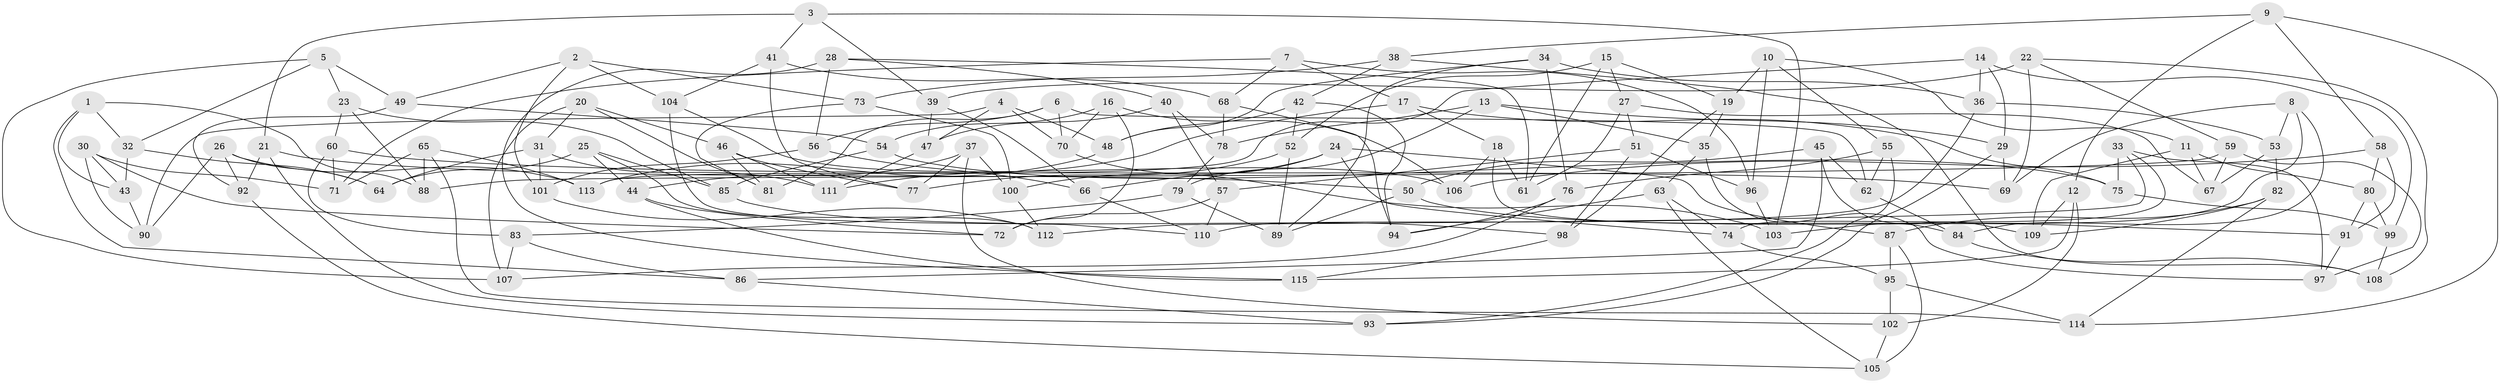 // Generated by graph-tools (version 1.1) at 2025/57/03/09/25 04:57:59]
// undirected, 115 vertices, 230 edges
graph export_dot {
graph [start="1"]
  node [color=gray90,style=filled];
  1;
  2;
  3;
  4;
  5;
  6;
  7;
  8;
  9;
  10;
  11;
  12;
  13;
  14;
  15;
  16;
  17;
  18;
  19;
  20;
  21;
  22;
  23;
  24;
  25;
  26;
  27;
  28;
  29;
  30;
  31;
  32;
  33;
  34;
  35;
  36;
  37;
  38;
  39;
  40;
  41;
  42;
  43;
  44;
  45;
  46;
  47;
  48;
  49;
  50;
  51;
  52;
  53;
  54;
  55;
  56;
  57;
  58;
  59;
  60;
  61;
  62;
  63;
  64;
  65;
  66;
  67;
  68;
  69;
  70;
  71;
  72;
  73;
  74;
  75;
  76;
  77;
  78;
  79;
  80;
  81;
  82;
  83;
  84;
  85;
  86;
  87;
  88;
  89;
  90;
  91;
  92;
  93;
  94;
  95;
  96;
  97;
  98;
  99;
  100;
  101;
  102;
  103;
  104;
  105;
  106;
  107;
  108;
  109;
  110;
  111;
  112;
  113;
  114;
  115;
  1 -- 43;
  1 -- 88;
  1 -- 86;
  1 -- 32;
  2 -- 73;
  2 -- 101;
  2 -- 104;
  2 -- 49;
  3 -- 41;
  3 -- 103;
  3 -- 21;
  3 -- 39;
  4 -- 48;
  4 -- 90;
  4 -- 70;
  4 -- 47;
  5 -- 49;
  5 -- 32;
  5 -- 107;
  5 -- 23;
  6 -- 70;
  6 -- 62;
  6 -- 81;
  6 -- 56;
  7 -- 71;
  7 -- 17;
  7 -- 68;
  7 -- 96;
  8 -- 84;
  8 -- 103;
  8 -- 53;
  8 -- 69;
  9 -- 12;
  9 -- 58;
  9 -- 38;
  9 -- 114;
  10 -- 19;
  10 -- 55;
  10 -- 11;
  10 -- 96;
  11 -- 80;
  11 -- 67;
  11 -- 109;
  12 -- 109;
  12 -- 115;
  12 -- 102;
  13 -- 29;
  13 -- 78;
  13 -- 35;
  13 -- 79;
  14 -- 29;
  14 -- 99;
  14 -- 36;
  14 -- 113;
  15 -- 19;
  15 -- 52;
  15 -- 61;
  15 -- 27;
  16 -- 72;
  16 -- 70;
  16 -- 54;
  16 -- 106;
  17 -- 111;
  17 -- 18;
  17 -- 75;
  18 -- 84;
  18 -- 61;
  18 -- 106;
  19 -- 35;
  19 -- 98;
  20 -- 31;
  20 -- 46;
  20 -- 107;
  20 -- 81;
  21 -- 92;
  21 -- 50;
  21 -- 93;
  22 -- 59;
  22 -- 108;
  22 -- 69;
  22 -- 39;
  23 -- 88;
  23 -- 60;
  23 -- 85;
  24 -- 100;
  24 -- 74;
  24 -- 87;
  24 -- 66;
  25 -- 44;
  25 -- 112;
  25 -- 85;
  25 -- 64;
  26 -- 64;
  26 -- 90;
  26 -- 113;
  26 -- 92;
  27 -- 51;
  27 -- 67;
  27 -- 61;
  28 -- 115;
  28 -- 40;
  28 -- 61;
  28 -- 56;
  29 -- 93;
  29 -- 69;
  30 -- 71;
  30 -- 72;
  30 -- 43;
  30 -- 90;
  31 -- 101;
  31 -- 111;
  31 -- 64;
  32 -- 43;
  32 -- 64;
  33 -- 75;
  33 -- 97;
  33 -- 112;
  33 -- 74;
  34 -- 76;
  34 -- 36;
  34 -- 89;
  34 -- 48;
  35 -- 63;
  35 -- 97;
  36 -- 110;
  36 -- 53;
  37 -- 102;
  37 -- 77;
  37 -- 100;
  37 -- 44;
  38 -- 108;
  38 -- 42;
  38 -- 73;
  39 -- 66;
  39 -- 47;
  40 -- 78;
  40 -- 57;
  40 -- 47;
  41 -- 104;
  41 -- 68;
  41 -- 77;
  42 -- 52;
  42 -- 94;
  42 -- 48;
  43 -- 90;
  44 -- 72;
  44 -- 115;
  45 -- 62;
  45 -- 86;
  45 -- 109;
  45 -- 50;
  46 -- 111;
  46 -- 77;
  46 -- 81;
  47 -- 111;
  48 -- 113;
  49 -- 54;
  49 -- 92;
  50 -- 91;
  50 -- 89;
  51 -- 57;
  51 -- 96;
  51 -- 98;
  52 -- 89;
  52 -- 77;
  53 -- 82;
  53 -- 67;
  54 -- 75;
  54 -- 85;
  55 -- 62;
  55 -- 76;
  55 -- 93;
  56 -- 101;
  56 -- 66;
  57 -- 110;
  57 -- 72;
  58 -- 80;
  58 -- 106;
  58 -- 91;
  59 -- 67;
  59 -- 88;
  59 -- 97;
  60 -- 69;
  60 -- 71;
  60 -- 83;
  62 -- 84;
  63 -- 74;
  63 -- 94;
  63 -- 105;
  65 -- 113;
  65 -- 88;
  65 -- 114;
  65 -- 71;
  66 -- 110;
  68 -- 78;
  68 -- 94;
  70 -- 103;
  73 -- 100;
  73 -- 81;
  74 -- 95;
  75 -- 99;
  76 -- 107;
  76 -- 94;
  78 -- 79;
  79 -- 89;
  79 -- 83;
  80 -- 91;
  80 -- 99;
  82 -- 114;
  82 -- 109;
  82 -- 87;
  83 -- 86;
  83 -- 107;
  84 -- 108;
  85 -- 98;
  86 -- 93;
  87 -- 105;
  87 -- 95;
  91 -- 97;
  92 -- 105;
  95 -- 114;
  95 -- 102;
  96 -- 103;
  98 -- 115;
  99 -- 108;
  100 -- 112;
  101 -- 112;
  102 -- 105;
  104 -- 106;
  104 -- 110;
}
